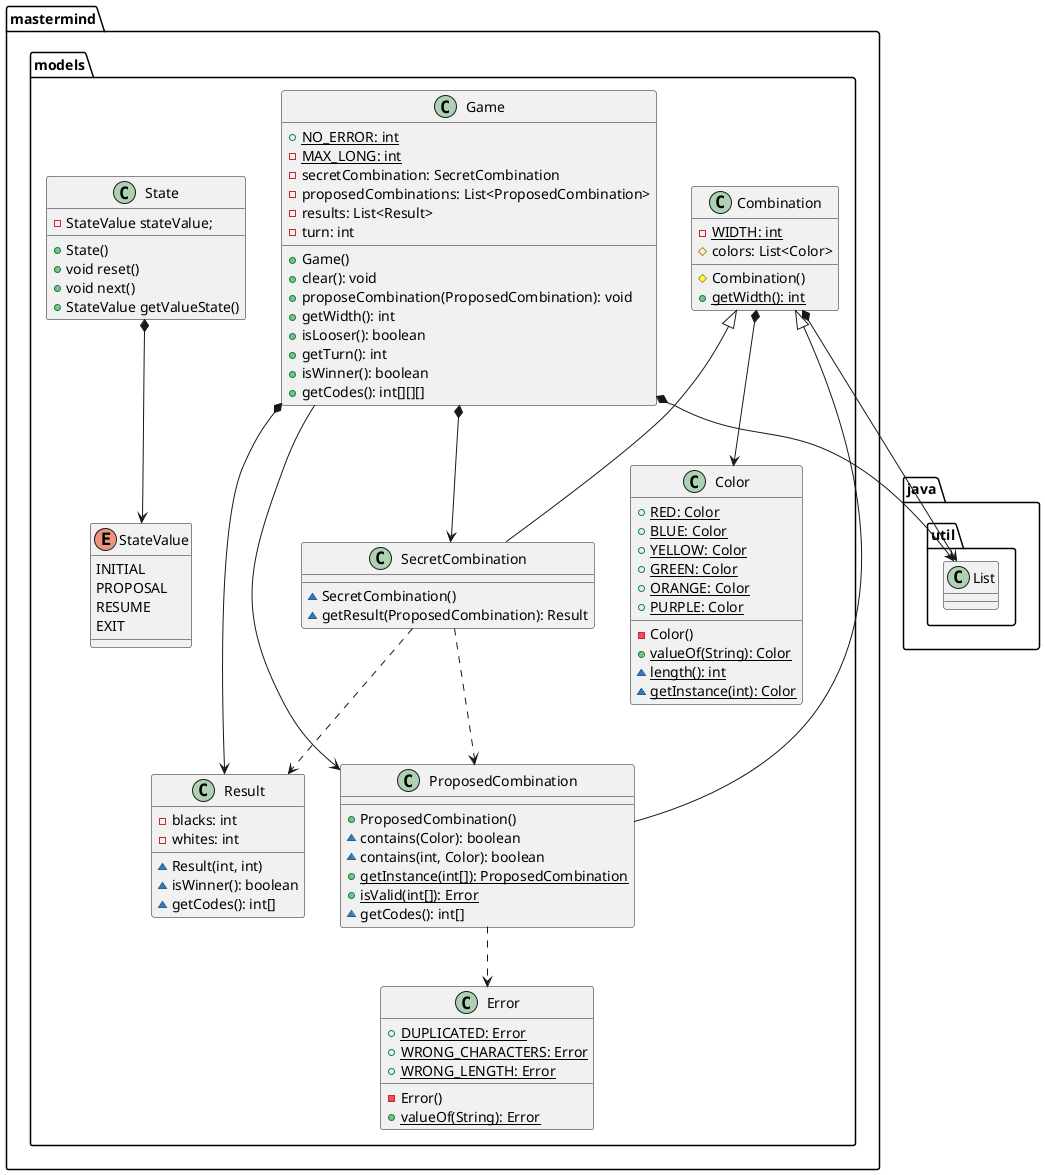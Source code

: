 @startuml

    class  mastermind.models.Color{
        + {static} RED: Color
        + {static} BLUE: Color
        + {static} YELLOW: Color
        + {static} GREEN: Color
        + {static} ORANGE: Color
        + {static} PURPLE: Color
        - Color()
        + {static} valueOf(String): Color
        ~ {static} length(): int
        ~ {static} getInstance(int): Color
    }
    
    class  mastermind.models.Combination{
        - {static} WIDTH: int
        # colors: List<Color>
        # Combination()
        + {static} getWidth(): int
    }
    mastermind.models.Combination *-down-> java.util.List
    mastermind.models.Combination *-down-> mastermind.models.Color
    
    class  mastermind.models.Error{
        + {static} DUPLICATED: Error
        + {static} WRONG_CHARACTERS: Error
        + {static} WRONG_LENGTH: Error
        - Error()
        + {static} valueOf(String): Error
    }
    
    class  mastermind.models.Game{
        + {static} NO_ERROR: int
        - {static} MAX_LONG: int
        - secretCombination: SecretCombination
        - proposedCombinations: List<ProposedCombination>
        - results: List<Result>
        - turn: int
        + Game()
        + clear(): void
        + proposeCombination(ProposedCombination): void
        + getWidth(): int
        + isLooser(): boolean
        + getTurn(): int
        + isWinner(): boolean
        + getCodes(): int[][][]
    }
    mastermind.models.Game *-down-> java.util.List
    mastermind.models.Game *-down-> mastermind.models.SecretCombination
    mastermind.models.Game *-down-> mastermind.models.Result
    mastermind.models.Game --> mastermind.models.ProposedCombination
    
    class  mastermind.models.ProposedCombination{
        + ProposedCombination()
        ~ contains(Color): boolean
        ~ contains(int, Color): boolean
        + {static} getInstance(int[]): ProposedCombination
        + {static} isValid(int[]): Error
        ~ getCodes(): int[]
    }
    mastermind.models.Combination <|-down- mastermind.models.ProposedCombination
    mastermind.models.ProposedCombination ..> mastermind.models.Error
    
    class  mastermind.models.Result{
        - blacks: int
        - whites: int
        ~ Result(int, int)
        ~ isWinner(): boolean
        ~ getCodes(): int[]
    }
    
    class  mastermind.models.SecretCombination{
        ~ SecretCombination()
        ~ getResult(ProposedCombination): Result
    }
    mastermind.models.Combination <|-down- mastermind.models.SecretCombination
    mastermind.models.SecretCombination ..> mastermind.models.Result
    mastermind.models.SecretCombination ..> mastermind.models.ProposedCombination

    class mastermind.models.State{
        - StateValue stateValue;
        + State()
        + void reset()
        + void next()
        + StateValue getValueState()
    }

    enum mastermind.models.StateValue{
        INITIAL
        PROPOSAL
        RESUME
        EXIT
    }

    mastermind.models.State *--> mastermind.models.StateValue

@enduml